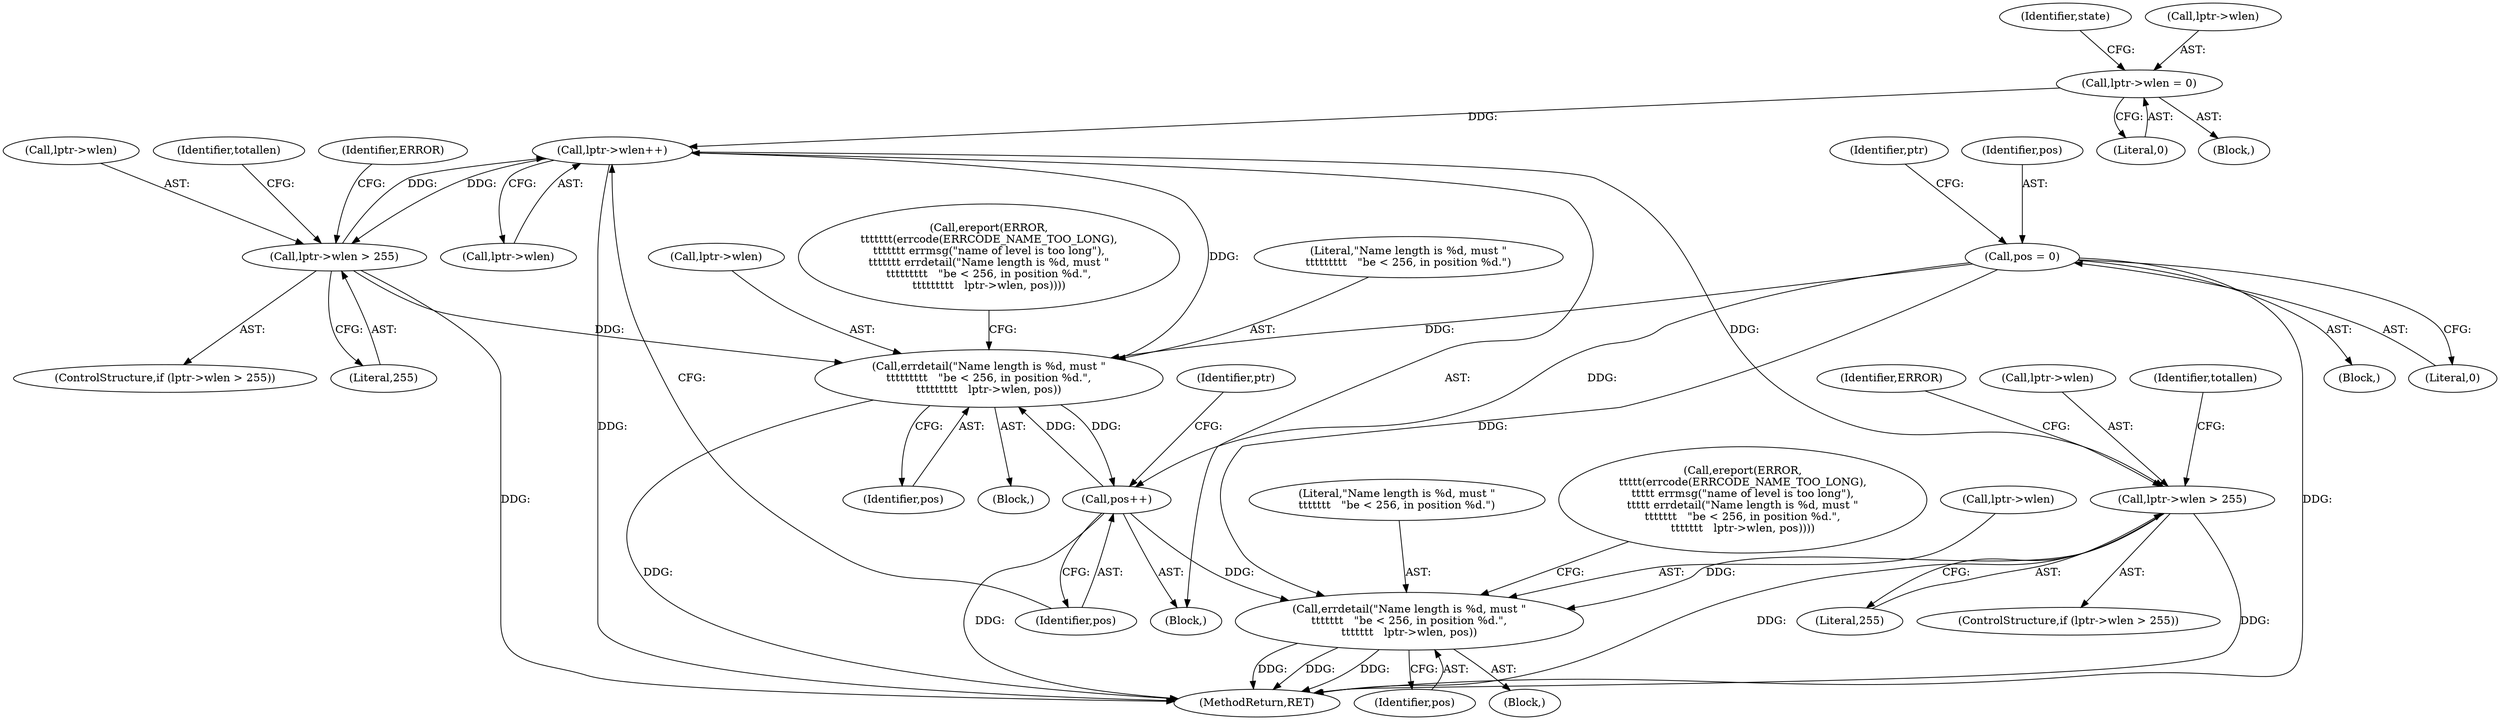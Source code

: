 digraph "0_postgres_31400a673325147e1205326008e32135a78b4d8a_8@pointer" {
"1000300" [label="(Call,lptr->wlen++)"];
"1000220" [label="(Call,lptr->wlen = 0)"];
"1000268" [label="(Call,errdetail(\"Name length is %d, must \"\n\t\t\t\t\t\t\t\t\t   \"be < 256, in position %d.\",\n\t\t\t\t\t\t\t\t\t   lptr->wlen, pos))"];
"1000255" [label="(Call,lptr->wlen > 255)"];
"1000300" [label="(Call,lptr->wlen++)"];
"1000304" [label="(Call,pos++)"];
"1000130" [label="(Call,pos = 0)"];
"1000321" [label="(Call,lptr->wlen > 255)"];
"1000334" [label="(Call,errdetail(\"Name length is %d, must \"\n\t\t\t\t\t\t\t   \"be < 256, in position %d.\",\n\t\t\t\t\t\t\t   lptr->wlen, pos))"];
"1000305" [label="(Identifier,pos)"];
"1000335" [label="(Literal,\"Name length is %d, must \"\n\t\t\t\t\t\t\t   \"be < 256, in position %d.\")"];
"1000301" [label="(Call,lptr->wlen)"];
"1000321" [label="(Call,lptr->wlen > 255)"];
"1000261" [label="(Identifier,ERROR)"];
"1000254" [label="(ControlStructure,if (lptr->wlen > 255))"];
"1000226" [label="(Identifier,state)"];
"1000327" [label="(Identifier,ERROR)"];
"1000322" [label="(Call,lptr->wlen)"];
"1000326" [label="(Call,ereport(ERROR,\n\t\t\t\t\t(errcode(ERRCODE_NAME_TOO_LONG),\n\t\t\t\t\t errmsg(\"name of level is too long\"),\n\t\t\t\t\t errdetail(\"Name length is %d, must \"\n\t\t\t\t\t\t\t   \"be < 256, in position %d.\",\n\t\t\t\t\t\t\t   lptr->wlen, pos))))"];
"1000341" [label="(Identifier,totallen)"];
"1000339" [label="(Identifier,pos)"];
"1000256" [label="(Call,lptr->wlen)"];
"1000131" [label="(Identifier,pos)"];
"1000103" [label="(Block,)"];
"1000265" [label="(Block,)"];
"1000270" [label="(Call,lptr->wlen)"];
"1000325" [label="(Literal,255)"];
"1000224" [label="(Literal,0)"];
"1000304" [label="(Call,pos++)"];
"1000268" [label="(Call,errdetail(\"Name length is %d, must \"\n\t\t\t\t\t\t\t\t\t   \"be < 256, in position %d.\",\n\t\t\t\t\t\t\t\t\t   lptr->wlen, pos))"];
"1000201" [label="(Block,)"];
"1000260" [label="(Call,ereport(ERROR,\n\t\t\t\t\t\t\t(errcode(ERRCODE_NAME_TOO_LONG),\n\t\t\t\t\t\t\t errmsg(\"name of level is too long\"),\n\t\t\t\t\t\t\t errdetail(\"Name length is %d, must \"\n\t\t\t\t\t\t\t\t\t   \"be < 256, in position %d.\",\n\t\t\t\t\t\t\t\t\t   lptr->wlen, pos))))"];
"1000300" [label="(Call,lptr->wlen++)"];
"1000275" [label="(Identifier,totallen)"];
"1000273" [label="(Identifier,pos)"];
"1000336" [label="(Call,lptr->wlen)"];
"1000214" [label="(Block,)"];
"1000134" [label="(Identifier,ptr)"];
"1000255" [label="(Call,lptr->wlen > 255)"];
"1000130" [label="(Call,pos = 0)"];
"1000435" [label="(MethodReturn,RET)"];
"1000331" [label="(Block,)"];
"1000269" [label="(Literal,\"Name length is %d, must \"\n\t\t\t\t\t\t\t\t\t   \"be < 256, in position %d.\")"];
"1000200" [label="(Identifier,ptr)"];
"1000221" [label="(Call,lptr->wlen)"];
"1000320" [label="(ControlStructure,if (lptr->wlen > 255))"];
"1000132" [label="(Literal,0)"];
"1000220" [label="(Call,lptr->wlen = 0)"];
"1000259" [label="(Literal,255)"];
"1000334" [label="(Call,errdetail(\"Name length is %d, must \"\n\t\t\t\t\t\t\t   \"be < 256, in position %d.\",\n\t\t\t\t\t\t\t   lptr->wlen, pos))"];
"1000300" -> "1000201"  [label="AST: "];
"1000300" -> "1000301"  [label="CFG: "];
"1000301" -> "1000300"  [label="AST: "];
"1000305" -> "1000300"  [label="CFG: "];
"1000300" -> "1000435"  [label="DDG: "];
"1000300" -> "1000255"  [label="DDG: "];
"1000220" -> "1000300"  [label="DDG: "];
"1000268" -> "1000300"  [label="DDG: "];
"1000255" -> "1000300"  [label="DDG: "];
"1000300" -> "1000321"  [label="DDG: "];
"1000220" -> "1000214"  [label="AST: "];
"1000220" -> "1000224"  [label="CFG: "];
"1000221" -> "1000220"  [label="AST: "];
"1000224" -> "1000220"  [label="AST: "];
"1000226" -> "1000220"  [label="CFG: "];
"1000268" -> "1000265"  [label="AST: "];
"1000268" -> "1000273"  [label="CFG: "];
"1000269" -> "1000268"  [label="AST: "];
"1000270" -> "1000268"  [label="AST: "];
"1000273" -> "1000268"  [label="AST: "];
"1000260" -> "1000268"  [label="CFG: "];
"1000268" -> "1000435"  [label="DDG: "];
"1000255" -> "1000268"  [label="DDG: "];
"1000304" -> "1000268"  [label="DDG: "];
"1000130" -> "1000268"  [label="DDG: "];
"1000268" -> "1000304"  [label="DDG: "];
"1000255" -> "1000254"  [label="AST: "];
"1000255" -> "1000259"  [label="CFG: "];
"1000256" -> "1000255"  [label="AST: "];
"1000259" -> "1000255"  [label="AST: "];
"1000261" -> "1000255"  [label="CFG: "];
"1000275" -> "1000255"  [label="CFG: "];
"1000255" -> "1000435"  [label="DDG: "];
"1000304" -> "1000201"  [label="AST: "];
"1000304" -> "1000305"  [label="CFG: "];
"1000305" -> "1000304"  [label="AST: "];
"1000200" -> "1000304"  [label="CFG: "];
"1000304" -> "1000435"  [label="DDG: "];
"1000130" -> "1000304"  [label="DDG: "];
"1000304" -> "1000334"  [label="DDG: "];
"1000130" -> "1000103"  [label="AST: "];
"1000130" -> "1000132"  [label="CFG: "];
"1000131" -> "1000130"  [label="AST: "];
"1000132" -> "1000130"  [label="AST: "];
"1000134" -> "1000130"  [label="CFG: "];
"1000130" -> "1000435"  [label="DDG: "];
"1000130" -> "1000334"  [label="DDG: "];
"1000321" -> "1000320"  [label="AST: "];
"1000321" -> "1000325"  [label="CFG: "];
"1000322" -> "1000321"  [label="AST: "];
"1000325" -> "1000321"  [label="AST: "];
"1000327" -> "1000321"  [label="CFG: "];
"1000341" -> "1000321"  [label="CFG: "];
"1000321" -> "1000435"  [label="DDG: "];
"1000321" -> "1000435"  [label="DDG: "];
"1000321" -> "1000334"  [label="DDG: "];
"1000334" -> "1000331"  [label="AST: "];
"1000334" -> "1000339"  [label="CFG: "];
"1000335" -> "1000334"  [label="AST: "];
"1000336" -> "1000334"  [label="AST: "];
"1000339" -> "1000334"  [label="AST: "];
"1000326" -> "1000334"  [label="CFG: "];
"1000334" -> "1000435"  [label="DDG: "];
"1000334" -> "1000435"  [label="DDG: "];
"1000334" -> "1000435"  [label="DDG: "];
}
